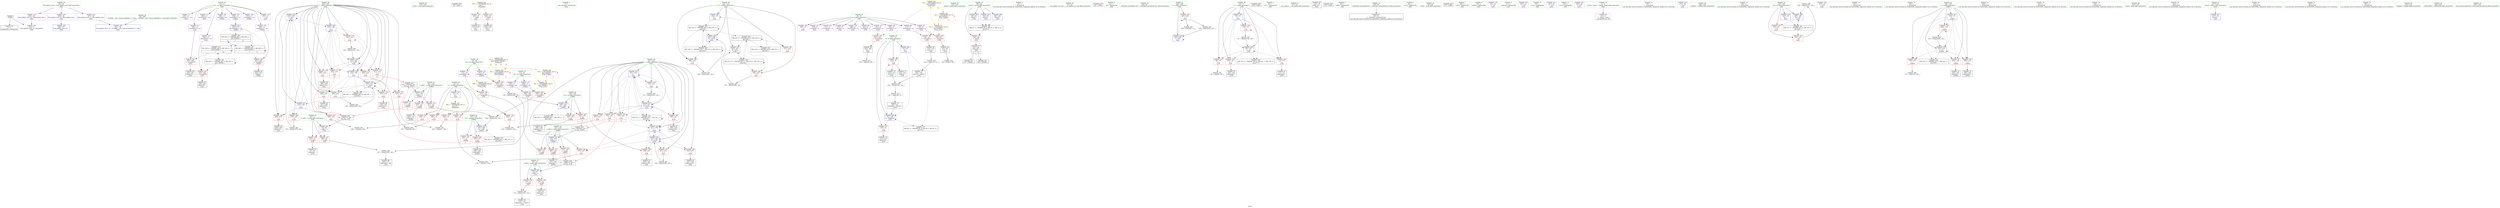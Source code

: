 digraph "SVFG" {
	label="SVFG";

	Node0x561f6b03ae90 [shape=record,color=grey,label="{NodeID: 0\nNullPtr}"];
	Node0x561f6b03ae90 -> Node0x561f6b048220[style=solid];
	Node0x561f6b03ae90 -> Node0x561f6b04a7a0[style=solid];
	Node0x561f6b04a230 [shape=record,color=red,label="{NodeID: 194\n301\<--300\n\<--arrayidx15\nmain\n}"];
	Node0x561f6b04a230 -> Node0x561f6b049a10[style=solid];
	Node0x561f6b047420 [shape=record,color=purple,label="{NodeID: 111\n297\<--11\narrayidx13\<--vst\nmain\n}"];
	Node0x561f6b045750 [shape=record,color=green,label="{NodeID: 28\n19\<--20\ndy\<--dy_field_insensitive\nGlob }"];
	Node0x561f6b045750 -> Node0x561f6b04c1c0[style=solid];
	Node0x561f6b045750 -> Node0x561f6b04c290[style=solid];
	Node0x561f6b058fd0 [shape=record,color=grey,label="{NodeID: 305\n266 = cmp(264, 265, )\n}"];
	Node0x561f6b04b9b0 [shape=record,color=blue,label="{NodeID: 222\n219\<--279\ni\<--inc5\nmain\n}"];
	Node0x561f6b04b9b0 -> Node0x561f6b04eaf0[style=dashed];
	Node0x561f6b04b9b0 -> Node0x561f6b04ebc0[style=dashed];
	Node0x561f6b04b9b0 -> Node0x561f6b04ec90[style=dashed];
	Node0x561f6b04b9b0 -> Node0x561f6b04b9b0[style=dashed];
	Node0x561f6b04b9b0 -> Node0x561f6b04bb50[style=dashed];
	Node0x561f6b04d430 [shape=record,color=red,label="{NodeID: 139\n110\<--72\n\<--y.addr\n_Z1fii\n}"];
	Node0x561f6b04d430 -> Node0x561f6b0571d0[style=solid];
	Node0x561f6b047f20 [shape=record,color=green,label="{NodeID: 56\n275\<--276\nscanf\<--scanf_field_insensitive\n}"];
	Node0x561f6b087d30 [shape=record,color=black,label="{NodeID: 416\n48 = PHI()\n}"];
	Node0x561f6b06a800 [shape=record,color=black,label="{NodeID: 333\nMR_24V_4 = PHI(MR_24V_1, MR_24V_2, )\npts\{158 \}\n}"];
	Node0x561f6b04eaf0 [shape=record,color=red,label="{NodeID: 167\n264\<--219\n\<--i\nmain\n}"];
	Node0x561f6b04eaf0 -> Node0x561f6b058fd0[style=solid];
	Node0x561f6b0496d0 [shape=record,color=black,label="{NodeID: 84\n239\<--236\ncall1\<--\nmain\n}"];
	Node0x561f6b023f90 [shape=record,color=green,label="{NodeID: 1\n7\<--1\n__dso_handle\<--dummyObj\nGlob }"];
	Node0x561f6b04a300 [shape=record,color=red,label="{NodeID: 195\n343\<--342\n\<--arrayidx34\nmain\n}"];
	Node0x561f6b04a300 -> Node0x561f6b049c80[style=solid];
	Node0x561f6b0474f0 [shape=record,color=purple,label="{NodeID: 112\n300\<--11\narrayidx15\<--vst\nmain\n}"];
	Node0x561f6b0474f0 -> Node0x561f6b04a230[style=solid];
	Node0x561f6b045820 [shape=record,color=green,label="{NodeID: 29\n36\<--40\nllvm.global_ctors\<--llvm.global_ctors_field_insensitive\nGlob }"];
	Node0x561f6b045820 -> Node0x561f6b04c840[style=solid];
	Node0x561f6b045820 -> Node0x561f6b04c940[style=solid];
	Node0x561f6b045820 -> Node0x561f6b04ca40[style=solid];
	Node0x561f6b059150 [shape=record,color=grey,label="{NodeID: 306\n335 = cmp(333, 334, )\n}"];
	Node0x561f6b04ba80 [shape=record,color=blue,label="{NodeID: 223\n223\<--15\nk\<--\nmain\n}"];
	Node0x561f6b04ba80 -> Node0x561f6b06da00[style=dashed];
	Node0x561f6b04d500 [shape=record,color=red,label="{NodeID: 140\n123\<--74\n\<--b\n_Z1fii\n}"];
	Node0x561f6b04d500 -> Node0x561f6b048c40[style=solid];
	Node0x561f6b04d500 -> Node0x561f6b048d10[style=solid];
	Node0x561f6b048020 [shape=record,color=green,label="{NodeID: 57\n374\<--375\nprintf\<--printf_field_insensitive\n}"];
	Node0x561f6b087e30 [shape=record,color=black,label="{NodeID: 417\n173 = PHI(65, )\n}"];
	Node0x561f6b06ad00 [shape=record,color=black,label="{NodeID: 334\nMR_26V_4 = PHI(MR_26V_1, MR_26V_2, )\npts\{160 \}\n}"];
	Node0x561f6b04ebc0 [shape=record,color=red,label="{NodeID: 168\n268\<--219\n\<--i\nmain\n}"];
	Node0x561f6b04ebc0 -> Node0x561f6b0497a0[style=solid];
	Node0x561f6b0497a0 [shape=record,color=black,label="{NodeID: 85\n269\<--268\nidxprom\<--\nmain\n}"];
	Node0x561f6b0208c0 [shape=record,color=green,label="{NodeID: 2\n15\<--1\n\<--dummyObj\nCan only get source location for instruction, argument, global var or function.}"];
	Node0x561f6b0701a0 [shape=record,color=yellow,style=double,label="{NodeID: 362\n12V_1 = ENCHI(MR_12V_0)\npts\{100000 \}\nFun[_Z3dfsii]|{<s0>3|<s1>4}}"];
	Node0x561f6b0701a0:s0 -> Node0x561f6b0709b0[style=dashed,color=red];
	Node0x561f6b0701a0:s1 -> Node0x561f6b0701a0[style=dashed,color=red];
	Node0x561f6b04a3d0 [shape=record,color=red,label="{NodeID: 196\n352\<--351\n\<--arrayidx40\nmain\n}"];
	Node0x561f6b04a3d0 -> Node0x561f6b049ef0[style=solid];
	Node0x561f6b0475c0 [shape=record,color=purple,label="{NodeID: 113\n339\<--11\narrayidx32\<--vst\nmain\n}"];
	Node0x561f6b0458f0 [shape=record,color=green,label="{NodeID: 30\n41\<--42\n__cxx_global_var_init\<--__cxx_global_var_init_field_insensitive\n}"];
	Node0x561f6b0592d0 [shape=record,color=grey,label="{NodeID: 307\n329 = cmp(327, 328, )\n}"];
	Node0x561f6b04bb50 [shape=record,color=blue,label="{NodeID: 224\n219\<--138\ni\<--\nmain\n}"];
	Node0x561f6b04bb50 -> Node0x561f6b04ed60[style=dashed];
	Node0x561f6b04bb50 -> Node0x561f6b04ee30[style=dashed];
	Node0x561f6b04bb50 -> Node0x561f6b04ef00[style=dashed];
	Node0x561f6b04bb50 -> Node0x561f6b04efd0[style=dashed];
	Node0x561f6b04bb50 -> Node0x561f6b04f0a0[style=dashed];
	Node0x561f6b04bb50 -> Node0x561f6b04be90[style=dashed];
	Node0x561f6b04bb50 -> Node0x561f6b04bf60[style=dashed];
	Node0x561f6b04d5d0 [shape=record,color=red,label="{NodeID: 141\n130\<--74\n\<--b\n_Z1fii\n}"];
	Node0x561f6b04d5d0 -> Node0x561f6b048eb0[style=solid];
	Node0x561f6b048120 [shape=record,color=green,label="{NodeID: 58\n38\<--396\n_GLOBAL__sub_I_kaysar.abdullah_0_1.cpp\<--_GLOBAL__sub_I_kaysar.abdullah_0_1.cpp_field_insensitive\n}"];
	Node0x561f6b048120 -> Node0x561f6b04a6a0[style=solid];
	Node0x561f6b087f90 [shape=record,color=black,label="{NodeID: 418\n241 = PHI()\n}"];
	Node0x561f6b06b200 [shape=record,color=black,label="{NodeID: 335\nMR_29V_6 = PHI(MR_29V_2, MR_29V_3, )\npts\{130000 \}\n|{<s0>4|<s1>13}}"];
	Node0x561f6b06b200:s0 -> Node0x561f6b066800[style=dashed,color=blue];
	Node0x561f6b06b200:s1 -> Node0x561f6b063b00[style=dashed,color=blue];
	Node0x561f6b04ec90 [shape=record,color=red,label="{NodeID: 169\n278\<--219\n\<--i\nmain\n}"];
	Node0x561f6b04ec90 -> Node0x561f6b057050[style=solid];
	Node0x561f6b049870 [shape=record,color=black,label="{NodeID: 86\n296\<--295\nidxprom12\<--\nmain\n}"];
	Node0x561f6b0395b0 [shape=record,color=green,label="{NodeID: 3\n21\<--1\n.str\<--dummyObj\nGlob }"];
	Node0x561f6b04a4a0 [shape=record,color=blue,label="{NodeID: 197\n14\<--15\nn\<--\nGlob }"];
	Node0x561f6b04a4a0 -> Node0x561f6b06f420[style=dashed];
	Node0x561f6b047690 [shape=record,color=purple,label="{NodeID: 114\n342\<--11\narrayidx34\<--vst\nmain\n}"];
	Node0x561f6b047690 -> Node0x561f6b04a300[style=solid];
	Node0x561f6b0459c0 [shape=record,color=green,label="{NodeID: 31\n45\<--46\n_ZNSt8ios_base4InitC1Ev\<--_ZNSt8ios_base4InitC1Ev_field_insensitive\n}"];
	Node0x561f6b059450 [shape=record,color=grey,label="{NodeID: 308\n249 = cmp(245, 15, )\n}"];
	Node0x561f6b04bc20 [shape=record,color=blue,label="{NodeID: 225\n221\<--138\nj\<--\nmain\n}"];
	Node0x561f6b04bc20 -> Node0x561f6b04f4b0[style=dashed];
	Node0x561f6b04bc20 -> Node0x561f6b04f580[style=dashed];
	Node0x561f6b04bc20 -> Node0x561f6b04f650[style=dashed];
	Node0x561f6b04bc20 -> Node0x561f6b04f720[style=dashed];
	Node0x561f6b04bc20 -> Node0x561f6b04f7f0[style=dashed];
	Node0x561f6b04bc20 -> Node0x561f6b04bc20[style=dashed];
	Node0x561f6b04bc20 -> Node0x561f6b04bdc0[style=dashed];
	Node0x561f6b04bc20 -> Node0x561f6b053f60[style=dashed];
	Node0x561f6b04bc20 -> Node0x561f6b068a00[style=dashed];
	Node0x561f6b04d6a0 [shape=record,color=red,label="{NodeID: 142\n98\<--76\n\<--i\n_Z1fii\n}"];
	Node0x561f6b04d6a0 -> Node0x561f6b0589d0[style=solid];
	Node0x561f6b048220 [shape=record,color=black,label="{NodeID: 59\n2\<--3\ndummyVal\<--dummyVal\n}"];
	Node0x561f6b088060 [shape=record,color=black,label="{NodeID: 419\n254 = PHI()\n}"];
	Node0x561f6b06b700 [shape=record,color=black,label="{NodeID: 336\nMR_2V_3 = PHI(MR_2V_5, MR_2V_2, MR_2V_4, )\npts\{69 \}\n}"];
	Node0x561f6b06b700 -> Node0x561f6b04d0f0[style=dashed];
	Node0x561f6b04ed60 [shape=record,color=red,label="{NodeID: 170\n285\<--219\n\<--i\nmain\n}"];
	Node0x561f6b04ed60 -> Node0x561f6b0586d0[style=solid];
	Node0x561f6b049940 [shape=record,color=black,label="{NodeID: 87\n299\<--298\nidxprom14\<--\nmain\n}"];
	Node0x561f6b039730 [shape=record,color=green,label="{NodeID: 4\n23\<--1\n.str.1\<--dummyObj\nGlob }"];
	Node0x561f6b070360 [shape=record,color=yellow,style=double,label="{NodeID: 364\n14V_1 = ENCHI(MR_14V_0)\npts\{180000 \}\nFun[_Z3dfsii]|{|<s1>3|<s2>4}}"];
	Node0x561f6b070360 -> Node0x561f6b04e880[style=dashed];
	Node0x561f6b070360:s1 -> Node0x561f6b070a90[style=dashed,color=red];
	Node0x561f6b070360:s2 -> Node0x561f6b070360[style=dashed,color=red];
	Node0x561f6b04a5a0 [shape=record,color=blue,label="{NodeID: 198\n400\<--37\nllvm.global_ctors_0\<--\nGlob }"];
	Node0x561f6b047760 [shape=record,color=purple,label="{NodeID: 115\n105\<--17\narrayidx5\<--dx\n_Z1fii\n}"];
	Node0x561f6b047760 -> Node0x561f6b04dab0[style=solid];
	Node0x561f6b045a90 [shape=record,color=green,label="{NodeID: 32\n51\<--52\n__cxa_atexit\<--__cxa_atexit_field_insensitive\n}"];
	Node0x561f6b0595d0 [shape=record,color=grey,label="{NodeID: 309\n120 = cmp(119, 121, )\n}"];
	Node0x561f6b0595d0 -> Node0x561f6b048b70[style=solid];
	Node0x561f6b04bcf0 [shape=record,color=blue,label="{NodeID: 226\n223\<--309\nk\<--inc18\nmain\n}"];
	Node0x561f6b04bcf0 -> Node0x561f6b06c600[style=dashed];
	Node0x561f6b04d770 [shape=record,color=red,label="{NodeID: 143\n103\<--76\n\<--i\n_Z1fii\n}"];
	Node0x561f6b04d770 -> Node0x561f6b048760[style=solid];
	Node0x561f6b048320 [shape=record,color=black,label="{NodeID: 60\n216\<--15\nmain_ret\<--\nmain\n}"];
	Node0x561f6b088130 [shape=record,color=black,label="{NodeID: 420\n274 = PHI()\n}"];
	Node0x561f6b06bc00 [shape=record,color=black,label="{NodeID: 337\nMR_8V_2 = PHI(MR_8V_4, MR_8V_1, MR_8V_5, )\npts\{75 \}\n}"];
	Node0x561f6b04ee30 [shape=record,color=red,label="{NodeID: 171\n295\<--219\n\<--i\nmain\n}"];
	Node0x561f6b04ee30 -> Node0x561f6b049870[style=solid];
	Node0x561f6b049a10 [shape=record,color=black,label="{NodeID: 88\n302\<--301\ntobool16\<--\nmain\n}"];
	Node0x561f6b020680 [shape=record,color=green,label="{NodeID: 5\n25\<--1\nstdin\<--dummyObj\nGlob }"];
	Node0x561f6b070440 [shape=record,color=yellow,style=double,label="{NodeID: 365\n16V_1 = ENCHI(MR_16V_0)\npts\{200000 \}\nFun[_Z3dfsii]|{|<s1>3|<s2>4}}"];
	Node0x561f6b070440 -> Node0x561f6b04e950[style=dashed];
	Node0x561f6b070440:s1 -> Node0x561f6b067c00[style=dashed,color=red];
	Node0x561f6b070440:s2 -> Node0x561f6b070440[style=dashed,color=red];
	Node0x561f6b056d50 [shape=record,color=grey,label="{NodeID: 282\n367 = Binary(366, 138, )\n}"];
	Node0x561f6b056d50 -> Node0x561f6b054150[style=solid];
	Node0x561f6b04a6a0 [shape=record,color=blue,label="{NodeID: 199\n401\<--38\nllvm.global_ctors_1\<--_GLOBAL__sub_I_kaysar.abdullah_0_1.cpp\nGlob }"];
	Node0x561f6b04c0f0 [shape=record,color=purple,label="{NodeID: 116\n184\<--17\narrayidx4\<--dx\n_Z3dfsii\n}"];
	Node0x561f6b04c0f0 -> Node0x561f6b04e880[style=solid];
	Node0x561f6b045b60 [shape=record,color=green,label="{NodeID: 33\n50\<--56\n_ZNSt8ios_base4InitD1Ev\<--_ZNSt8ios_base4InitD1Ev_field_insensitive\n}"];
	Node0x561f6b045b60 -> Node0x561f6b0483f0[style=solid];
	Node0x561f6b04bdc0 [shape=record,color=blue,label="{NodeID: 227\n221\<--317\nj\<--inc20\nmain\n}"];
	Node0x561f6b04bdc0 -> Node0x561f6b04f4b0[style=dashed];
	Node0x561f6b04bdc0 -> Node0x561f6b04f580[style=dashed];
	Node0x561f6b04bdc0 -> Node0x561f6b04f650[style=dashed];
	Node0x561f6b04bdc0 -> Node0x561f6b04f720[style=dashed];
	Node0x561f6b04bdc0 -> Node0x561f6b04f7f0[style=dashed];
	Node0x561f6b04bdc0 -> Node0x561f6b04bc20[style=dashed];
	Node0x561f6b04bdc0 -> Node0x561f6b04bdc0[style=dashed];
	Node0x561f6b04bdc0 -> Node0x561f6b053f60[style=dashed];
	Node0x561f6b04bdc0 -> Node0x561f6b068a00[style=dashed];
	Node0x561f6b04d840 [shape=record,color=red,label="{NodeID: 144\n111\<--76\n\<--i\n_Z1fii\n}"];
	Node0x561f6b04d840 -> Node0x561f6b048900[style=solid];
	Node0x561f6b0483f0 [shape=record,color=black,label="{NodeID: 61\n49\<--50\n\<--_ZNSt8ios_base4InitD1Ev\nCan only get source location for instruction, argument, global var or function.}"];
	Node0x561f6b088230 [shape=record,color=black,label="{NodeID: 421\n306 = PHI(65, )\n}"];
	Node0x561f6b06c100 [shape=record,color=black,label="{NodeID: 338\nMR_10V_2 = PHI(MR_10V_4, MR_10V_1, MR_10V_4, )\npts\{77 \}\n}"];
	Node0x561f6b04ef00 [shape=record,color=red,label="{NodeID: 172\n304\<--219\n\<--i\nmain\n|{<s0>12}}"];
	Node0x561f6b04ef00:s0 -> Node0x561f6b0888b0[style=solid,color=red];
	Node0x561f6b049ae0 [shape=record,color=black,label="{NodeID: 89\n338\<--337\nidxprom31\<--\nmain\n}"];
	Node0x561f6b020710 [shape=record,color=green,label="{NodeID: 6\n26\<--1\n.str.2\<--dummyObj\nGlob }"];
	Node0x561f6b056ed0 [shape=record,color=grey,label="{NodeID: 283\n193 = Binary(188, 192, )\n}"];
	Node0x561f6b056ed0 -> Node0x561f6b04b400[style=solid];
	Node0x561f6b04a7a0 [shape=record,color=blue, style = dotted,label="{NodeID: 200\n402\<--3\nllvm.global_ctors_2\<--dummyVal\nGlob }"];
	Node0x561f6b04c1c0 [shape=record,color=purple,label="{NodeID: 117\n113\<--19\narrayidx9\<--dy\n_Z1fii\n}"];
	Node0x561f6b04c1c0 -> Node0x561f6b04db80[style=solid];
	Node0x561f6b045c30 [shape=record,color=green,label="{NodeID: 34\n63\<--64\n_Z1fii\<--_Z1fii_field_insensitive\n}"];
	Node0x561f6b04be90 [shape=record,color=blue,label="{NodeID: 228\n219\<--322\ni\<--inc23\nmain\n}"];
	Node0x561f6b04be90 -> Node0x561f6b04ed60[style=dashed];
	Node0x561f6b04be90 -> Node0x561f6b04ee30[style=dashed];
	Node0x561f6b04be90 -> Node0x561f6b04ef00[style=dashed];
	Node0x561f6b04be90 -> Node0x561f6b04efd0[style=dashed];
	Node0x561f6b04be90 -> Node0x561f6b04f0a0[style=dashed];
	Node0x561f6b04be90 -> Node0x561f6b04be90[style=dashed];
	Node0x561f6b04be90 -> Node0x561f6b04bf60[style=dashed];
	Node0x561f6b04d910 [shape=record,color=red,label="{NodeID: 145\n136\<--76\n\<--i\n_Z1fii\n}"];
	Node0x561f6b04d910 -> Node0x561f6b057dd0[style=solid];
	Node0x561f6b0484f0 [shape=record,color=black,label="{NodeID: 62\n81\<--80\nidxprom\<--\n_Z1fii\n}"];
	Node0x561f6b088390 [shape=record,color=black,label="{NodeID: 422\n373 = PHI()\n}"];
	Node0x561f6b06c600 [shape=record,color=black,label="{NodeID: 339\nMR_43V_6 = PHI(MR_43V_7, MR_43V_5, MR_43V_5, )\npts\{224 \}\n}"];
	Node0x561f6b06c600 -> Node0x561f6b04fc00[style=dashed];
	Node0x561f6b06c600 -> Node0x561f6b04bcf0[style=dashed];
	Node0x561f6b06c600 -> Node0x561f6b06c600[style=dashed];
	Node0x561f6b06c600 -> Node0x561f6b06da00[style=dashed];
	Node0x561f6b04efd0 [shape=record,color=red,label="{NodeID: 173\n311\<--219\n\<--i\nmain\n|{<s0>13}}"];
	Node0x561f6b04efd0:s0 -> Node0x561f6b088460[style=solid,color=red];
	Node0x561f6b049bb0 [shape=record,color=black,label="{NodeID: 90\n341\<--340\nidxprom33\<--\nmain\n}"];
	Node0x561f6b023de0 [shape=record,color=green,label="{NodeID: 7\n28\<--1\n.str.3\<--dummyObj\nGlob }"];
	Node0x561f6b057050 [shape=record,color=grey,label="{NodeID: 284\n279 = Binary(278, 138, )\n}"];
	Node0x561f6b057050 -> Node0x561f6b04b9b0[style=solid];
	Node0x561f6b04a8a0 [shape=record,color=blue,label="{NodeID: 201\n70\<--66\nx.addr\<--x\n_Z1fii\n}"];
	Node0x561f6b04a8a0 -> Node0x561f6b04d1c0[style=dashed];
	Node0x561f6b04a8a0 -> Node0x561f6b04d290[style=dashed];
	Node0x561f6b04c290 [shape=record,color=purple,label="{NodeID: 118\n191\<--19\narrayidx6\<--dy\n_Z3dfsii\n}"];
	Node0x561f6b04c290 -> Node0x561f6b04e950[style=solid];
	Node0x561f6b045d00 [shape=record,color=green,label="{NodeID: 35\n68\<--69\nretval\<--retval_field_insensitive\n_Z1fii\n}"];
	Node0x561f6b045d00 -> Node0x561f6b04d0f0[style=solid];
	Node0x561f6b045d00 -> Node0x561f6b04aa40[style=solid];
	Node0x561f6b045d00 -> Node0x561f6b04ad80[style=solid];
	Node0x561f6b045d00 -> Node0x561f6b04af20[style=solid];
	Node0x561f6b063b00 [shape=record,color=black,label="{NodeID: 312\nMR_29V_4 = PHI(MR_29V_5, MR_29V_3, )\npts\{130000 \}\n|{|<s4>13}}"];
	Node0x561f6b063b00 -> Node0x561f6b04a230[style=dashed];
	Node0x561f6b063b00 -> Node0x561f6b04a300[style=dashed];
	Node0x561f6b063b00 -> Node0x561f6b063b00[style=dashed];
	Node0x561f6b063b00 -> Node0x561f6b069e00[style=dashed];
	Node0x561f6b063b00:s4 -> Node0x561f6b04b190[style=dashed,color=red];
	Node0x561f6b04bf60 [shape=record,color=blue,label="{NodeID: 229\n219\<--138\ni\<--\nmain\n}"];
	Node0x561f6b04bf60 -> Node0x561f6b04f170[style=dashed];
	Node0x561f6b04bf60 -> Node0x561f6b04f240[style=dashed];
	Node0x561f6b04bf60 -> Node0x561f6b04f310[style=dashed];
	Node0x561f6b04bf60 -> Node0x561f6b04f3e0[style=dashed];
	Node0x561f6b04bf60 -> Node0x561f6b054150[style=dashed];
	Node0x561f6b04bf60 -> Node0x561f6b068500[style=dashed];
	Node0x561f6b04d9e0 [shape=record,color=red,label="{NodeID: 146\n86\<--85\n\<--arrayidx2\n_Z1fii\n}"];
	Node0x561f6b04d9e0 -> Node0x561f6b048690[style=solid];
	Node0x561f6b0485c0 [shape=record,color=black,label="{NodeID: 63\n84\<--83\nidxprom1\<--\n_Z1fii\n}"];
	Node0x561f6b088460 [shape=record,color=black,label="{NodeID: 423\n149 = PHI(205, 311, )\n0th arg _Z3dfsii }"];
	Node0x561f6b088460 -> Node0x561f6b04aff0[style=solid];
	Node0x561f6b04f0a0 [shape=record,color=red,label="{NodeID: 174\n321\<--219\n\<--i\nmain\n}"];
	Node0x561f6b04f0a0 -> Node0x561f6b057c50[style=solid];
	Node0x561f6b049c80 [shape=record,color=black,label="{NodeID: 91\n344\<--343\ntobool35\<--\nmain\n}"];
	Node0x561f6b023e70 [shape=record,color=green,label="{NodeID: 8\n30\<--1\nstdout\<--dummyObj\nGlob }"];
	Node0x561f6b0571d0 [shape=record,color=grey,label="{NodeID: 285\n115 = Binary(110, 114, )\n}"];
	Node0x561f6b0571d0 -> Node0x561f6b0489d0[style=solid];
	Node0x561f6b04a970 [shape=record,color=blue,label="{NodeID: 202\n72\<--67\ny.addr\<--y\n_Z1fii\n}"];
	Node0x561f6b04a970 -> Node0x561f6b04d360[style=dashed];
	Node0x561f6b04a970 -> Node0x561f6b04d430[style=dashed];
	Node0x561f6b04c360 [shape=record,color=purple,label="{NodeID: 119\n231\<--21\n\<--.str\nmain\n}"];
	Node0x561f6b045dd0 [shape=record,color=green,label="{NodeID: 36\n70\<--71\nx.addr\<--x.addr_field_insensitive\n_Z1fii\n}"];
	Node0x561f6b045dd0 -> Node0x561f6b04d1c0[style=solid];
	Node0x561f6b045dd0 -> Node0x561f6b04d290[style=solid];
	Node0x561f6b045dd0 -> Node0x561f6b04a8a0[style=solid];
	Node0x561f6b053f60 [shape=record,color=blue,label="{NodeID: 230\n221\<--138\nj\<--\nmain\n}"];
	Node0x561f6b053f60 -> Node0x561f6b04f8c0[style=dashed];
	Node0x561f6b053f60 -> Node0x561f6b04f990[style=dashed];
	Node0x561f6b053f60 -> Node0x561f6b04fa60[style=dashed];
	Node0x561f6b053f60 -> Node0x561f6b04fb30[style=dashed];
	Node0x561f6b053f60 -> Node0x561f6b053f60[style=dashed];
	Node0x561f6b053f60 -> Node0x561f6b054080[style=dashed];
	Node0x561f6b053f60 -> Node0x561f6b068a00[style=dashed];
	Node0x561f6b04dab0 [shape=record,color=red,label="{NodeID: 147\n106\<--105\n\<--arrayidx5\n_Z1fii\n}"];
	Node0x561f6b04dab0 -> Node0x561f6b057350[style=solid];
	Node0x561f6b048690 [shape=record,color=black,label="{NodeID: 64\n87\<--86\nconv\<--\n_Z1fii\n}"];
	Node0x561f6b048690 -> Node0x561f6b058e50[style=solid];
	Node0x561f6b088730 [shape=record,color=black,label="{NodeID: 424\n150 = PHI(206, 312, )\n1st arg _Z3dfsii }"];
	Node0x561f6b088730 -> Node0x561f6b04b0c0[style=solid];
	Node0x561f6b04f170 [shape=record,color=red,label="{NodeID: 175\n327\<--219\n\<--i\nmain\n}"];
	Node0x561f6b04f170 -> Node0x561f6b0592d0[style=solid];
	Node0x561f6b049d50 [shape=record,color=black,label="{NodeID: 92\n347\<--346\nidxprom37\<--\nmain\n}"];
	Node0x561f6b03acf0 [shape=record,color=green,label="{NodeID: 9\n31\<--1\n_ZSt3cin\<--dummyObj\nGlob }"];
	Node0x561f6b057350 [shape=record,color=grey,label="{NodeID: 286\n107 = Binary(102, 106, )\n}"];
	Node0x561f6b057350 -> Node0x561f6b048830[style=solid];
	Node0x561f6b04aa40 [shape=record,color=blue,label="{NodeID: 203\n68\<--92\nretval\<--\n_Z1fii\n}"];
	Node0x561f6b04aa40 -> Node0x561f6b06b700[style=dashed];
	Node0x561f6b04c430 [shape=record,color=purple,label="{NodeID: 120\n232\<--23\n\<--.str.1\nmain\n}"];
	Node0x561f6b045ea0 [shape=record,color=green,label="{NodeID: 37\n72\<--73\ny.addr\<--y.addr_field_insensitive\n_Z1fii\n}"];
	Node0x561f6b045ea0 -> Node0x561f6b04d360[style=solid];
	Node0x561f6b045ea0 -> Node0x561f6b04d430[style=solid];
	Node0x561f6b045ea0 -> Node0x561f6b04a970[style=solid];
	Node0x561f6b053ff0 [shape=record,color=blue,label="{NodeID: 231\n223\<--357\nk\<--inc43\nmain\n}"];
	Node0x561f6b053ff0 -> Node0x561f6b06e400[style=dashed];
	Node0x561f6b04db80 [shape=record,color=red,label="{NodeID: 148\n114\<--113\n\<--arrayidx9\n_Z1fii\n}"];
	Node0x561f6b04db80 -> Node0x561f6b0571d0[style=solid];
	Node0x561f6b048760 [shape=record,color=black,label="{NodeID: 65\n104\<--103\nidxprom4\<--\n_Z1fii\n}"];
	Node0x561f6b0888b0 [shape=record,color=black,label="{NodeID: 425\n66 = PHI(171, 304, )\n0th arg _Z1fii }"];
	Node0x561f6b0888b0 -> Node0x561f6b04a8a0[style=solid];
	Node0x561f6b04f240 [shape=record,color=red,label="{NodeID: 176\n337\<--219\n\<--i\nmain\n}"];
	Node0x561f6b04f240 -> Node0x561f6b049ae0[style=solid];
	Node0x561f6b049e20 [shape=record,color=black,label="{NodeID: 93\n350\<--349\nidxprom39\<--\nmain\n}"];
	Node0x561f6b03adc0 [shape=record,color=green,label="{NodeID: 10\n32\<--1\n.str.4\<--dummyObj\nGlob }"];
	Node0x561f6b0574d0 [shape=record,color=grey,label="{NodeID: 287\n186 = Binary(181, 185, )\n}"];
	Node0x561f6b0574d0 -> Node0x561f6b04b330[style=solid];
	Node0x561f6b04ab10 [shape=record,color=blue,label="{NodeID: 204\n74\<--95\nb\<--\n_Z1fii\n}"];
	Node0x561f6b04ab10 -> Node0x561f6b04d500[style=dashed];
	Node0x561f6b04ab10 -> Node0x561f6b04acb0[style=dashed];
	Node0x561f6b04ab10 -> Node0x561f6b06bc00[style=dashed];
	Node0x561f6b04c500 [shape=record,color=purple,label="{NodeID: 121\n237\<--26\n\<--.str.2\nmain\n}"];
	Node0x561f6b045f70 [shape=record,color=green,label="{NodeID: 38\n74\<--75\nb\<--b_field_insensitive\n_Z1fii\n}"];
	Node0x561f6b045f70 -> Node0x561f6b04d500[style=solid];
	Node0x561f6b045f70 -> Node0x561f6b04d5d0[style=solid];
	Node0x561f6b045f70 -> Node0x561f6b04ab10[style=solid];
	Node0x561f6b045f70 -> Node0x561f6b04acb0[style=solid];
	Node0x561f6b054080 [shape=record,color=blue,label="{NodeID: 232\n221\<--362\nj\<--inc46\nmain\n}"];
	Node0x561f6b054080 -> Node0x561f6b04f8c0[style=dashed];
	Node0x561f6b054080 -> Node0x561f6b04f990[style=dashed];
	Node0x561f6b054080 -> Node0x561f6b04fa60[style=dashed];
	Node0x561f6b054080 -> Node0x561f6b04fb30[style=dashed];
	Node0x561f6b054080 -> Node0x561f6b053f60[style=dashed];
	Node0x561f6b054080 -> Node0x561f6b054080[style=dashed];
	Node0x561f6b054080 -> Node0x561f6b068a00[style=dashed];
	Node0x561f6b04dc50 [shape=record,color=red,label="{NodeID: 149\n118\<--117\n\<--arrayidx12\n_Z1fii\n}"];
	Node0x561f6b04dc50 -> Node0x561f6b048aa0[style=solid];
	Node0x561f6b048830 [shape=record,color=black,label="{NodeID: 66\n108\<--107\nidxprom6\<--add\n_Z1fii\n}"];
	Node0x561f6b088a30 [shape=record,color=black,label="{NodeID: 426\n67 = PHI(172, 305, )\n1st arg _Z1fii }"];
	Node0x561f6b088a30 -> Node0x561f6b04a970[style=solid];
	Node0x561f6b06da00 [shape=record,color=black,label="{NodeID: 343\nMR_43V_4 = PHI(MR_43V_5, MR_43V_3, )\npts\{224 \}\n}"];
	Node0x561f6b06da00 -> Node0x561f6b04fc00[style=dashed];
	Node0x561f6b06da00 -> Node0x561f6b04bcf0[style=dashed];
	Node0x561f6b06da00 -> Node0x561f6b067700[style=dashed];
	Node0x561f6b06da00 -> Node0x561f6b06c600[style=dashed];
	Node0x561f6b06da00 -> Node0x561f6b06da00[style=dashed];
	Node0x561f6b04f310 [shape=record,color=red,label="{NodeID: 177\n346\<--219\n\<--i\nmain\n}"];
	Node0x561f6b04f310 -> Node0x561f6b049d50[style=solid];
	Node0x561f6b049ef0 [shape=record,color=black,label="{NodeID: 94\n353\<--352\nconv\<--\nmain\n}"];
	Node0x561f6b049ef0 -> Node0x561f6b058b50[style=solid];
	Node0x561f6b039910 [shape=record,color=green,label="{NodeID: 11\n34\<--1\n.str.5\<--dummyObj\nGlob }"];
	Node0x561f6b0709b0 [shape=record,color=yellow,style=double,label="{NodeID: 371\n12V_1 = ENCHI(MR_12V_0)\npts\{100000 \}\nFun[_Z1fii]}"];
	Node0x561f6b0709b0 -> Node0x561f6b04d9e0[style=dashed];
	Node0x561f6b0709b0 -> Node0x561f6b04dc50[style=dashed];
	Node0x561f6b057650 [shape=record,color=grey,label="{NodeID: 288\n357 = Binary(356, 138, )\n}"];
	Node0x561f6b057650 -> Node0x561f6b053ff0[style=solid];
	Node0x561f6b04abe0 [shape=record,color=blue,label="{NodeID: 205\n76\<--15\ni\<--\n_Z1fii\n}"];
	Node0x561f6b04abe0 -> Node0x561f6b04d6a0[style=dashed];
	Node0x561f6b04abe0 -> Node0x561f6b04d770[style=dashed];
	Node0x561f6b04abe0 -> Node0x561f6b04d840[style=dashed];
	Node0x561f6b04abe0 -> Node0x561f6b04d910[style=dashed];
	Node0x561f6b04abe0 -> Node0x561f6b04ae50[style=dashed];
	Node0x561f6b04abe0 -> Node0x561f6b06c100[style=dashed];
	Node0x561f6b04c5d0 [shape=record,color=purple,label="{NodeID: 122\n238\<--28\n\<--.str.3\nmain\n}"];
	Node0x561f6b046040 [shape=record,color=green,label="{NodeID: 39\n76\<--77\ni\<--i_field_insensitive\n_Z1fii\n}"];
	Node0x561f6b046040 -> Node0x561f6b04d6a0[style=solid];
	Node0x561f6b046040 -> Node0x561f6b04d770[style=solid];
	Node0x561f6b046040 -> Node0x561f6b04d840[style=solid];
	Node0x561f6b046040 -> Node0x561f6b04d910[style=solid];
	Node0x561f6b046040 -> Node0x561f6b04abe0[style=solid];
	Node0x561f6b046040 -> Node0x561f6b04ae50[style=solid];
	Node0x561f6b054150 [shape=record,color=blue,label="{NodeID: 233\n219\<--367\ni\<--inc49\nmain\n}"];
	Node0x561f6b054150 -> Node0x561f6b04f170[style=dashed];
	Node0x561f6b054150 -> Node0x561f6b04f240[style=dashed];
	Node0x561f6b054150 -> Node0x561f6b04f310[style=dashed];
	Node0x561f6b054150 -> Node0x561f6b04f3e0[style=dashed];
	Node0x561f6b054150 -> Node0x561f6b054150[style=dashed];
	Node0x561f6b054150 -> Node0x561f6b068500[style=dashed];
	Node0x561f6b04dd20 [shape=record,color=red,label="{NodeID: 150\n163\<--151\n\<--x.addr\n_Z3dfsii\n}"];
	Node0x561f6b04dd20 -> Node0x561f6b049050[style=solid];
	Node0x561f6b048900 [shape=record,color=black,label="{NodeID: 67\n112\<--111\nidxprom8\<--\n_Z1fii\n}"];
	Node0x561f6b04f3e0 [shape=record,color=red,label="{NodeID: 178\n366\<--219\n\<--i\nmain\n}"];
	Node0x561f6b04f3e0 -> Node0x561f6b056d50[style=solid];
	Node0x561f6b049fc0 [shape=record,color=purple,label="{NodeID: 95\n47\<--4\n\<--_ZStL8__ioinit\n__cxx_global_var_init\n}"];
	Node0x561f6b0399e0 [shape=record,color=green,label="{NodeID: 12\n37\<--1\n\<--dummyObj\nCan only get source location for instruction, argument, global var or function.}"];
	Node0x561f6b070a90 [shape=record,color=yellow,style=double,label="{NodeID: 372\n14V_1 = ENCHI(MR_14V_0)\npts\{180000 \}\nFun[_Z1fii]}"];
	Node0x561f6b070a90 -> Node0x561f6b04dab0[style=dashed];
	Node0x561f6b0577d0 [shape=record,color=grey,label="{NodeID: 289\n362 = Binary(361, 138, )\n}"];
	Node0x561f6b0577d0 -> Node0x561f6b054080[style=solid];
	Node0x561f6b04acb0 [shape=record,color=blue,label="{NodeID: 206\n74\<--128\nb\<--frombool\n_Z1fii\n}"];
	Node0x561f6b04acb0 -> Node0x561f6b04d500[style=dashed];
	Node0x561f6b04acb0 -> Node0x561f6b04d5d0[style=dashed];
	Node0x561f6b04acb0 -> Node0x561f6b04acb0[style=dashed];
	Node0x561f6b04acb0 -> Node0x561f6b06bc00[style=dashed];
	Node0x561f6b04c6a0 [shape=record,color=purple,label="{NodeID: 123\n273\<--32\n\<--.str.4\nmain\n}"];
	Node0x561f6b046110 [shape=record,color=green,label="{NodeID: 40\n146\<--147\n_Z3dfsii\<--_Z3dfsii_field_insensitive\n}"];
	Node0x561f6b04ddf0 [shape=record,color=red,label="{NodeID: 151\n171\<--151\n\<--x.addr\n_Z3dfsii\n|{<s0>3}}"];
	Node0x561f6b04ddf0:s0 -> Node0x561f6b0888b0[style=solid,color=red];
	Node0x561f6b0489d0 [shape=record,color=black,label="{NodeID: 68\n116\<--115\nidxprom11\<--add10\n_Z1fii\n}"];
	Node0x561f6b06e400 [shape=record,color=black,label="{NodeID: 345\nMR_43V_10 = PHI(MR_43V_11, MR_43V_9, MR_43V_9, )\npts\{224 \}\n}"];
	Node0x561f6b06e400 -> Node0x561f6b04fcd0[style=dashed];
	Node0x561f6b06e400 -> Node0x561f6b053ff0[style=dashed];
	Node0x561f6b06e400 -> Node0x561f6b067700[style=dashed];
	Node0x561f6b06e400 -> Node0x561f6b06e400[style=dashed];
	Node0x561f6b04f4b0 [shape=record,color=red,label="{NodeID: 179\n291\<--221\n\<--j\nmain\n}"];
	Node0x561f6b04f4b0 -> Node0x561f6b058850[style=solid];
	Node0x561f6b0467f0 [shape=record,color=purple,label="{NodeID: 96\n82\<--8\narrayidx\<--g\n_Z1fii\n}"];
	Node0x561f6b039ab0 [shape=record,color=green,label="{NodeID: 13\n89\<--1\n\<--dummyObj\nCan only get source location for instruction, argument, global var or function.}"];
	Node0x561f6b067c00 [shape=record,color=yellow,style=double,label="{NodeID: 373\n16V_1 = ENCHI(MR_16V_0)\npts\{200000 \}\nFun[_Z1fii]}"];
	Node0x561f6b067c00 -> Node0x561f6b04db80[style=dashed];
	Node0x561f6b057950 [shape=record,color=grey,label="{NodeID: 290\n252 = Binary(251, 138, )\n}"];
	Node0x561f6b057950 -> Node0x561f6b04b810[style=solid];
	Node0x561f6b04ad80 [shape=record,color=blue,label="{NodeID: 207\n68\<--92\nretval\<--\n_Z1fii\n}"];
	Node0x561f6b04ad80 -> Node0x561f6b06b700[style=dashed];
	Node0x561f6b04c770 [shape=record,color=purple,label="{NodeID: 124\n372\<--34\n\<--.str.5\nmain\n}"];
	Node0x561f6b046210 [shape=record,color=green,label="{NodeID: 41\n151\<--152\nx.addr\<--x.addr_field_insensitive\n_Z3dfsii\n}"];
	Node0x561f6b046210 -> Node0x561f6b04dd20[style=solid];
	Node0x561f6b046210 -> Node0x561f6b04ddf0[style=solid];
	Node0x561f6b046210 -> Node0x561f6b04dec0[style=solid];
	Node0x561f6b046210 -> Node0x561f6b04aff0[style=solid];
	Node0x561f6b04dec0 [shape=record,color=red,label="{NodeID: 152\n181\<--151\n\<--x.addr\n_Z3dfsii\n}"];
	Node0x561f6b04dec0 -> Node0x561f6b0574d0[style=solid];
	Node0x561f6b048aa0 [shape=record,color=black,label="{NodeID: 69\n119\<--118\nconv13\<--\n_Z1fii\n}"];
	Node0x561f6b048aa0 -> Node0x561f6b0595d0[style=solid];
	Node0x561f6b06e900 [shape=record,color=yellow,style=double,label="{NodeID: 346\n33V_1 = ENCHI(MR_33V_0)\npts\{1 \}\nFun[main]}"];
	Node0x561f6b06e900 -> Node0x561f6b04cf50[style=dashed];
	Node0x561f6b06e900 -> Node0x561f6b04d020[style=dashed];
	Node0x561f6b04f580 [shape=record,color=red,label="{NodeID: 180\n298\<--221\n\<--j\nmain\n}"];
	Node0x561f6b04f580 -> Node0x561f6b049940[style=solid];
	Node0x561f6b0468c0 [shape=record,color=purple,label="{NodeID: 97\n85\<--8\narrayidx2\<--g\n_Z1fii\n}"];
	Node0x561f6b0468c0 -> Node0x561f6b04d9e0[style=solid];
	Node0x561f6b039b80 [shape=record,color=green,label="{NodeID: 14\n92\<--1\n\<--dummyObj\nCan only get source location for instruction, argument, global var or function.}"];
	Node0x561f6b057ad0 [shape=record,color=grey,label="{NodeID: 291\n246 = Binary(245, 247, )\n}"];
	Node0x561f6b057ad0 -> Node0x561f6b04b740[style=solid];
	Node0x561f6b04ae50 [shape=record,color=blue,label="{NodeID: 208\n76\<--137\ni\<--inc\n_Z1fii\n}"];
	Node0x561f6b04ae50 -> Node0x561f6b04d6a0[style=dashed];
	Node0x561f6b04ae50 -> Node0x561f6b04d770[style=dashed];
	Node0x561f6b04ae50 -> Node0x561f6b04d840[style=dashed];
	Node0x561f6b04ae50 -> Node0x561f6b04d910[style=dashed];
	Node0x561f6b04ae50 -> Node0x561f6b04ae50[style=dashed];
	Node0x561f6b04ae50 -> Node0x561f6b06c100[style=dashed];
	Node0x561f6b04c840 [shape=record,color=purple,label="{NodeID: 125\n400\<--36\nllvm.global_ctors_0\<--llvm.global_ctors\nGlob }"];
	Node0x561f6b04c840 -> Node0x561f6b04a5a0[style=solid];
	Node0x561f6b0462e0 [shape=record,color=green,label="{NodeID: 42\n153\<--154\ny.addr\<--y.addr_field_insensitive\n_Z3dfsii\n}"];
	Node0x561f6b0462e0 -> Node0x561f6b04df90[style=solid];
	Node0x561f6b0462e0 -> Node0x561f6b04e060[style=solid];
	Node0x561f6b0462e0 -> Node0x561f6b04e130[style=solid];
	Node0x561f6b0462e0 -> Node0x561f6b04b0c0[style=solid];
	Node0x561f6b04df90 [shape=record,color=red,label="{NodeID: 153\n166\<--153\n\<--y.addr\n_Z3dfsii\n}"];
	Node0x561f6b04df90 -> Node0x561f6b049120[style=solid];
	Node0x561f6b048b70 [shape=record,color=black,label="{NodeID: 70\n122\<--120\nconv15\<--cmp14\n_Z1fii\n}"];
	Node0x561f6b048b70 -> Node0x561f6b0580d0[style=solid];
	Node0x561f6b06f420 [shape=record,color=yellow,style=double,label="{NodeID: 347\n35V_1 = ENCHI(MR_35V_0)\npts\{16 \}\nFun[main]}"];
	Node0x561f6b06f420 -> Node0x561f6b04cb40[style=dashed];
	Node0x561f6b06f420 -> Node0x561f6b04cc10[style=dashed];
	Node0x561f6b06f420 -> Node0x561f6b04cce0[style=dashed];
	Node0x561f6b06f420 -> Node0x561f6b04cdb0[style=dashed];
	Node0x561f6b06f420 -> Node0x561f6b04ce80[style=dashed];
	Node0x561f6b04f650 [shape=record,color=red,label="{NodeID: 181\n305\<--221\n\<--j\nmain\n|{<s0>12}}"];
	Node0x561f6b04f650:s0 -> Node0x561f6b088a30[style=solid,color=red];
	Node0x561f6b046990 [shape=record,color=purple,label="{NodeID: 98\n109\<--8\narrayidx7\<--g\n_Z1fii\n}"];
	Node0x561f6b039c50 [shape=record,color=green,label="{NodeID: 15\n95\<--1\n\<--dummyObj\nCan only get source location for instruction, argument, global var or function.}"];
	Node0x561f6b057c50 [shape=record,color=grey,label="{NodeID: 292\n322 = Binary(321, 138, )\n}"];
	Node0x561f6b057c50 -> Node0x561f6b04be90[style=solid];
	Node0x561f6b04af20 [shape=record,color=blue,label="{NodeID: 209\n68\<--142\nretval\<--\n_Z1fii\n}"];
	Node0x561f6b04af20 -> Node0x561f6b06b700[style=dashed];
	Node0x561f6b04c940 [shape=record,color=purple,label="{NodeID: 126\n401\<--36\nllvm.global_ctors_1\<--llvm.global_ctors\nGlob }"];
	Node0x561f6b04c940 -> Node0x561f6b04a6a0[style=solid];
	Node0x561f6b0463b0 [shape=record,color=green,label="{NodeID: 43\n155\<--156\ni\<--i_field_insensitive\n_Z3dfsii\n}"];
	Node0x561f6b0463b0 -> Node0x561f6b04e200[style=solid];
	Node0x561f6b0463b0 -> Node0x561f6b04e2d0[style=solid];
	Node0x561f6b0463b0 -> Node0x561f6b04e3a0[style=solid];
	Node0x561f6b0463b0 -> Node0x561f6b04e470[style=solid];
	Node0x561f6b0463b0 -> Node0x561f6b04b260[style=solid];
	Node0x561f6b0463b0 -> Node0x561f6b04b4d0[style=solid];
	Node0x561f6b04e060 [shape=record,color=red,label="{NodeID: 154\n172\<--153\n\<--y.addr\n_Z3dfsii\n|{<s0>3}}"];
	Node0x561f6b04e060:s0 -> Node0x561f6b088a30[style=solid,color=red];
	Node0x561f6b048c40 [shape=record,color=black,label="{NodeID: 71\n124\<--123\ntobool\<--\n_Z1fii\n}"];
	Node0x561f6b04f720 [shape=record,color=red,label="{NodeID: 182\n312\<--221\n\<--j\nmain\n|{<s0>13}}"];
	Node0x561f6b04f720:s0 -> Node0x561f6b088730[style=solid,color=red];
	Node0x561f6b046a60 [shape=record,color=purple,label="{NodeID: 99\n117\<--8\narrayidx12\<--g\n_Z1fii\n}"];
	Node0x561f6b046a60 -> Node0x561f6b04dc50[style=solid];
	Node0x561f6b039d20 [shape=record,color=green,label="{NodeID: 16\n100\<--1\n\<--dummyObj\nCan only get source location for instruction, argument, global var or function.}"];
	Node0x561f6b057dd0 [shape=record,color=grey,label="{NodeID: 293\n137 = Binary(136, 138, )\n}"];
	Node0x561f6b057dd0 -> Node0x561f6b04ae50[style=solid];
	Node0x561f6b04aff0 [shape=record,color=blue,label="{NodeID: 210\n151\<--149\nx.addr\<--x\n_Z3dfsii\n}"];
	Node0x561f6b04aff0 -> Node0x561f6b04dd20[style=dashed];
	Node0x561f6b04aff0 -> Node0x561f6b04ddf0[style=dashed];
	Node0x561f6b04aff0 -> Node0x561f6b04dec0[style=dashed];
	Node0x561f6b04ca40 [shape=record,color=purple,label="{NodeID: 127\n402\<--36\nllvm.global_ctors_2\<--llvm.global_ctors\nGlob }"];
	Node0x561f6b04ca40 -> Node0x561f6b04a7a0[style=solid];
	Node0x561f6b046480 [shape=record,color=green,label="{NodeID: 44\n157\<--158\nnx\<--nx_field_insensitive\n_Z3dfsii\n}"];
	Node0x561f6b046480 -> Node0x561f6b04e540[style=solid];
	Node0x561f6b046480 -> Node0x561f6b04e610[style=solid];
	Node0x561f6b046480 -> Node0x561f6b04b330[style=solid];
	Node0x561f6b066800 [shape=record,color=black,label="{NodeID: 321\nMR_29V_3 = PHI(MR_29V_4, MR_29V_2, )\npts\{130000 \}\n|{|<s3>4}}"];
	Node0x561f6b066800 -> Node0x561f6b04ea20[style=dashed];
	Node0x561f6b066800 -> Node0x561f6b066800[style=dashed];
	Node0x561f6b066800 -> Node0x561f6b06b200[style=dashed];
	Node0x561f6b066800:s3 -> Node0x561f6b04b190[style=dashed,color=red];
	Node0x561f6b04e130 [shape=record,color=red,label="{NodeID: 155\n188\<--153\n\<--y.addr\n_Z3dfsii\n}"];
	Node0x561f6b04e130 -> Node0x561f6b056ed0[style=solid];
	Node0x561f6b048d10 [shape=record,color=black,label="{NodeID: 72\n125\<--123\nconv16\<--\n_Z1fii\n}"];
	Node0x561f6b048d10 -> Node0x561f6b0580d0[style=solid];
	Node0x561f6b04f7f0 [shape=record,color=red,label="{NodeID: 183\n316\<--221\n\<--j\nmain\n}"];
	Node0x561f6b04f7f0 -> Node0x561f6b057f50[style=solid];
	Node0x561f6b046b30 [shape=record,color=purple,label="{NodeID: 100\n260\<--8\n\<--g\nmain\n}"];
	Node0x561f6b039df0 [shape=record,color=green,label="{NodeID: 17\n121\<--1\n\<--dummyObj\nCan only get source location for instruction, argument, global var or function.}"];
	Node0x561f6b057f50 [shape=record,color=grey,label="{NodeID: 294\n317 = Binary(316, 138, )\n}"];
	Node0x561f6b057f50 -> Node0x561f6b04bdc0[style=solid];
	Node0x561f6b04b0c0 [shape=record,color=blue,label="{NodeID: 211\n153\<--150\ny.addr\<--y\n_Z3dfsii\n}"];
	Node0x561f6b04b0c0 -> Node0x561f6b04df90[style=dashed];
	Node0x561f6b04b0c0 -> Node0x561f6b04e060[style=dashed];
	Node0x561f6b04b0c0 -> Node0x561f6b04e130[style=dashed];
	Node0x561f6b04cb40 [shape=record,color=red,label="{NodeID: 128\n265\<--14\n\<--n\nmain\n}"];
	Node0x561f6b04cb40 -> Node0x561f6b058fd0[style=solid];
	Node0x561f6b046550 [shape=record,color=green,label="{NodeID: 45\n159\<--160\nny\<--ny_field_insensitive\n_Z3dfsii\n}"];
	Node0x561f6b046550 -> Node0x561f6b04e6e0[style=solid];
	Node0x561f6b046550 -> Node0x561f6b04e7b0[style=solid];
	Node0x561f6b046550 -> Node0x561f6b04b400[style=solid];
	Node0x561f6b04e200 [shape=record,color=red,label="{NodeID: 156\n178\<--155\n\<--i\n_Z3dfsii\n}"];
	Node0x561f6b04e200 -> Node0x561f6b058550[style=solid];
	Node0x561f6b048de0 [shape=record,color=black,label="{NodeID: 73\n128\<--127\nfrombool\<--tobool17\n_Z1fii\n}"];
	Node0x561f6b048de0 -> Node0x561f6b04acb0[style=solid];
	Node0x561f6b04f8c0 [shape=record,color=red,label="{NodeID: 184\n333\<--221\n\<--j\nmain\n}"];
	Node0x561f6b04f8c0 -> Node0x561f6b059150[style=solid];
	Node0x561f6b046c00 [shape=record,color=purple,label="{NodeID: 101\n270\<--8\narrayidx\<--g\nmain\n}"];
	Node0x561f6b039ec0 [shape=record,color=green,label="{NodeID: 18\n138\<--1\n\<--dummyObj\nCan only get source location for instruction, argument, global var or function.}"];
	Node0x561f6b0580d0 [shape=record,color=grey,label="{NodeID: 295\n126 = Binary(125, 122, )\n}"];
	Node0x561f6b0580d0 -> Node0x561f6b058cd0[style=solid];
	Node0x561f6b04b190 [shape=record,color=blue,label="{NodeID: 212\n168\<--170\narrayidx2\<--\n_Z3dfsii\n}"];
	Node0x561f6b04b190 -> Node0x561f6b066800[style=dashed];
	Node0x561f6b04b190 -> Node0x561f6b06b200[style=dashed];
	Node0x561f6b04cc10 [shape=record,color=red,label="{NodeID: 129\n286\<--14\n\<--n\nmain\n}"];
	Node0x561f6b04cc10 -> Node0x561f6b0586d0[style=solid];
	Node0x561f6b046620 [shape=record,color=green,label="{NodeID: 46\n214\<--215\nmain\<--main_field_insensitive\n}"];
	Node0x561f6b04e2d0 [shape=record,color=red,label="{NodeID: 157\n182\<--155\n\<--i\n_Z3dfsii\n}"];
	Node0x561f6b04e2d0 -> Node0x561f6b0491f0[style=solid];
	Node0x561f6b048eb0 [shape=record,color=black,label="{NodeID: 74\n131\<--130\ntobool18\<--\n_Z1fii\n}"];
	Node0x561f6b04f990 [shape=record,color=red,label="{NodeID: 185\n340\<--221\n\<--j\nmain\n}"];
	Node0x561f6b04f990 -> Node0x561f6b049bb0[style=solid];
	Node0x561f6b046cd0 [shape=record,color=purple,label="{NodeID: 102\n271\<--8\narraydecay\<--g\nmain\n}"];
	Node0x561f6b039f90 [shape=record,color=green,label="{NodeID: 19\n142\<--1\n\<--dummyObj\nCan only get source location for instruction, argument, global var or function.}"];
	Node0x561f6b058250 [shape=record,color=grey,label="{NodeID: 296\n210 = Binary(209, 138, )\n}"];
	Node0x561f6b058250 -> Node0x561f6b04b4d0[style=solid];
	Node0x561f6b04b260 [shape=record,color=blue,label="{NodeID: 213\n155\<--15\ni\<--\n_Z3dfsii\n}"];
	Node0x561f6b04b260 -> Node0x561f6b04e200[style=dashed];
	Node0x561f6b04b260 -> Node0x561f6b04e2d0[style=dashed];
	Node0x561f6b04b260 -> Node0x561f6b04e3a0[style=dashed];
	Node0x561f6b04b260 -> Node0x561f6b04e470[style=dashed];
	Node0x561f6b04b260 -> Node0x561f6b04b4d0[style=dashed];
	Node0x561f6b04b260 -> Node0x561f6b06a300[style=dashed];
	Node0x561f6b04cce0 [shape=record,color=red,label="{NodeID: 130\n292\<--14\n\<--n\nmain\n}"];
	Node0x561f6b04cce0 -> Node0x561f6b058850[style=solid];
	Node0x561f6b046720 [shape=record,color=green,label="{NodeID: 47\n217\<--218\nretval\<--retval_field_insensitive\nmain\n}"];
	Node0x561f6b046720 -> Node0x561f6b04b5a0[style=solid];
	Node0x561f6b067700 [shape=record,color=black,label="{NodeID: 324\nMR_43V_8 = PHI(MR_43V_9, MR_43V_4, )\npts\{224 \}\n}"];
	Node0x561f6b067700 -> Node0x561f6b04fcd0[style=dashed];
	Node0x561f6b067700 -> Node0x561f6b04fda0[style=dashed];
	Node0x561f6b067700 -> Node0x561f6b053ff0[style=dashed];
	Node0x561f6b067700 -> Node0x561f6b067700[style=dashed];
	Node0x561f6b067700 -> Node0x561f6b068f00[style=dashed];
	Node0x561f6b067700 -> Node0x561f6b06e400[style=dashed];
	Node0x561f6b04e3a0 [shape=record,color=red,label="{NodeID: 158\n189\<--155\n\<--i\n_Z3dfsii\n}"];
	Node0x561f6b04e3a0 -> Node0x561f6b0492c0[style=solid];
	Node0x561f6b048f80 [shape=record,color=black,label="{NodeID: 75\n65\<--144\n_Z1fii_ret\<--\n_Z1fii\n|{<s0>3|<s1>12}}"];
	Node0x561f6b048f80:s0 -> Node0x561f6b087e30[style=solid,color=blue];
	Node0x561f6b048f80:s1 -> Node0x561f6b088230[style=solid,color=blue];
	Node0x561f6b04fa60 [shape=record,color=red,label="{NodeID: 186\n349\<--221\n\<--j\nmain\n}"];
	Node0x561f6b04fa60 -> Node0x561f6b049e20[style=solid];
	Node0x561f6b046da0 [shape=record,color=purple,label="{NodeID: 103\n272\<--8\nadd.ptr\<--g\nmain\n}"];
	Node0x561f6b0452d0 [shape=record,color=green,label="{NodeID: 20\n170\<--1\n\<--dummyObj\nCan only get source location for instruction, argument, global var or function.}"];
	Node0x561f6b0583d0 [shape=record,color=grey,label="{NodeID: 297\n309 = Binary(308, 138, )\n}"];
	Node0x561f6b0583d0 -> Node0x561f6b04bcf0[style=solid];
	Node0x561f6b04b330 [shape=record,color=blue,label="{NodeID: 214\n157\<--186\nnx\<--add\n_Z3dfsii\n}"];
	Node0x561f6b04b330 -> Node0x561f6b04e540[style=dashed];
	Node0x561f6b04b330 -> Node0x561f6b04e610[style=dashed];
	Node0x561f6b04b330 -> Node0x561f6b04b330[style=dashed];
	Node0x561f6b04b330 -> Node0x561f6b06a800[style=dashed];
	Node0x561f6b04cdb0 [shape=record,color=red,label="{NodeID: 131\n328\<--14\n\<--n\nmain\n}"];
	Node0x561f6b04cdb0 -> Node0x561f6b0592d0[style=solid];
	Node0x561f6b047810 [shape=record,color=green,label="{NodeID: 48\n219\<--220\ni\<--i_field_insensitive\nmain\n}"];
	Node0x561f6b047810 -> Node0x561f6b04eaf0[style=solid];
	Node0x561f6b047810 -> Node0x561f6b04ebc0[style=solid];
	Node0x561f6b047810 -> Node0x561f6b04ec90[style=solid];
	Node0x561f6b047810 -> Node0x561f6b04ed60[style=solid];
	Node0x561f6b047810 -> Node0x561f6b04ee30[style=solid];
	Node0x561f6b047810 -> Node0x561f6b04ef00[style=solid];
	Node0x561f6b047810 -> Node0x561f6b04efd0[style=solid];
	Node0x561f6b047810 -> Node0x561f6b04f0a0[style=solid];
	Node0x561f6b047810 -> Node0x561f6b04f170[style=solid];
	Node0x561f6b047810 -> Node0x561f6b04f240[style=solid];
	Node0x561f6b047810 -> Node0x561f6b04f310[style=solid];
	Node0x561f6b047810 -> Node0x561f6b04f3e0[style=solid];
	Node0x561f6b047810 -> Node0x561f6b04b8e0[style=solid];
	Node0x561f6b047810 -> Node0x561f6b04b9b0[style=solid];
	Node0x561f6b047810 -> Node0x561f6b04bb50[style=solid];
	Node0x561f6b047810 -> Node0x561f6b04be90[style=solid];
	Node0x561f6b047810 -> Node0x561f6b04bf60[style=solid];
	Node0x561f6b047810 -> Node0x561f6b054150[style=solid];
	Node0x561f6b04e470 [shape=record,color=red,label="{NodeID: 159\n209\<--155\n\<--i\n_Z3dfsii\n}"];
	Node0x561f6b04e470 -> Node0x561f6b058250[style=solid];
	Node0x561f6b049050 [shape=record,color=black,label="{NodeID: 76\n164\<--163\nidxprom\<--\n_Z3dfsii\n}"];
	Node0x561f6b04fb30 [shape=record,color=red,label="{NodeID: 187\n361\<--221\n\<--j\nmain\n}"];
	Node0x561f6b04fb30 -> Node0x561f6b0577d0[style=solid];
	Node0x561f6b046e70 [shape=record,color=purple,label="{NodeID: 104\n348\<--8\narrayidx38\<--g\nmain\n}"];
	Node0x561f6b045360 [shape=record,color=green,label="{NodeID: 21\n247\<--1\n\<--dummyObj\nCan only get source location for instruction, argument, global var or function.}"];
	Node0x561f6b058550 [shape=record,color=grey,label="{NodeID: 298\n179 = cmp(178, 100, )\n}"];
	Node0x561f6b04b400 [shape=record,color=blue,label="{NodeID: 215\n159\<--193\nny\<--add7\n_Z3dfsii\n}"];
	Node0x561f6b04b400 -> Node0x561f6b04e6e0[style=dashed];
	Node0x561f6b04b400 -> Node0x561f6b04e7b0[style=dashed];
	Node0x561f6b04b400 -> Node0x561f6b04b400[style=dashed];
	Node0x561f6b04b400 -> Node0x561f6b06ad00[style=dashed];
	Node0x561f6b04ce80 [shape=record,color=red,label="{NodeID: 132\n334\<--14\n\<--n\nmain\n}"];
	Node0x561f6b04ce80 -> Node0x561f6b059150[style=solid];
	Node0x561f6b0478e0 [shape=record,color=green,label="{NodeID: 49\n221\<--222\nj\<--j_field_insensitive\nmain\n}"];
	Node0x561f6b0478e0 -> Node0x561f6b04f4b0[style=solid];
	Node0x561f6b0478e0 -> Node0x561f6b04f580[style=solid];
	Node0x561f6b0478e0 -> Node0x561f6b04f650[style=solid];
	Node0x561f6b0478e0 -> Node0x561f6b04f720[style=solid];
	Node0x561f6b0478e0 -> Node0x561f6b04f7f0[style=solid];
	Node0x561f6b0478e0 -> Node0x561f6b04f8c0[style=solid];
	Node0x561f6b0478e0 -> Node0x561f6b04f990[style=solid];
	Node0x561f6b0478e0 -> Node0x561f6b04fa60[style=solid];
	Node0x561f6b0478e0 -> Node0x561f6b04fb30[style=solid];
	Node0x561f6b0478e0 -> Node0x561f6b04bc20[style=solid];
	Node0x561f6b0478e0 -> Node0x561f6b04bdc0[style=solid];
	Node0x561f6b0478e0 -> Node0x561f6b053f60[style=solid];
	Node0x561f6b0478e0 -> Node0x561f6b054080[style=solid];
	Node0x561f6b068500 [shape=record,color=black,label="{NodeID: 326\nMR_39V_2 = PHI(MR_39V_10, MR_39V_1, )\npts\{220 \}\n}"];
	Node0x561f6b068500 -> Node0x561f6b04b8e0[style=dashed];
	Node0x561f6b04e540 [shape=record,color=red,label="{NodeID: 160\n195\<--157\n\<--nx\n_Z3dfsii\n}"];
	Node0x561f6b04e540 -> Node0x561f6b049390[style=solid];
	Node0x561f6b049120 [shape=record,color=black,label="{NodeID: 77\n167\<--166\nidxprom1\<--\n_Z3dfsii\n}"];
	Node0x561f6b06fa40 [shape=record,color=yellow,style=double,label="{NodeID: 354\n12V_1 = ENCHI(MR_12V_0)\npts\{100000 \}\nFun[main]|{|<s1>12|<s2>13}}"];
	Node0x561f6b06fa40 -> Node0x561f6b04a3d0[style=dashed];
	Node0x561f6b06fa40:s1 -> Node0x561f6b0709b0[style=dashed,color=red];
	Node0x561f6b06fa40:s2 -> Node0x561f6b0701a0[style=dashed,color=red];
	Node0x561f6b04fc00 [shape=record,color=red,label="{NodeID: 188\n308\<--223\n\<--k\nmain\n}"];
	Node0x561f6b04fc00 -> Node0x561f6b0583d0[style=solid];
	Node0x561f6b046f40 [shape=record,color=purple,label="{NodeID: 105\n351\<--8\narrayidx40\<--g\nmain\n}"];
	Node0x561f6b046f40 -> Node0x561f6b04a3d0[style=solid];
	Node0x561f6b0453f0 [shape=record,color=green,label="{NodeID: 22\n257\<--1\n\<--dummyObj\nCan only get source location for instruction, argument, global var or function.}"];
	Node0x561f6b0586d0 [shape=record,color=grey,label="{NodeID: 299\n287 = cmp(285, 286, )\n}"];
	Node0x561f6b04b4d0 [shape=record,color=blue,label="{NodeID: 216\n155\<--210\ni\<--inc\n_Z3dfsii\n}"];
	Node0x561f6b04b4d0 -> Node0x561f6b04e200[style=dashed];
	Node0x561f6b04b4d0 -> Node0x561f6b04e2d0[style=dashed];
	Node0x561f6b04b4d0 -> Node0x561f6b04e3a0[style=dashed];
	Node0x561f6b04b4d0 -> Node0x561f6b04e470[style=dashed];
	Node0x561f6b04b4d0 -> Node0x561f6b04b4d0[style=dashed];
	Node0x561f6b04b4d0 -> Node0x561f6b06a300[style=dashed];
	Node0x561f6b04cf50 [shape=record,color=red,label="{NodeID: 133\n230\<--25\n\<--stdin\nmain\n}"];
	Node0x561f6b04cf50 -> Node0x561f6b049600[style=solid];
	Node0x561f6b0479b0 [shape=record,color=green,label="{NodeID: 50\n223\<--224\nk\<--k_field_insensitive\nmain\n}"];
	Node0x561f6b0479b0 -> Node0x561f6b04fc00[style=solid];
	Node0x561f6b0479b0 -> Node0x561f6b04fcd0[style=solid];
	Node0x561f6b0479b0 -> Node0x561f6b04fda0[style=solid];
	Node0x561f6b0479b0 -> Node0x561f6b04ba80[style=solid];
	Node0x561f6b0479b0 -> Node0x561f6b04bcf0[style=solid];
	Node0x561f6b0479b0 -> Node0x561f6b053ff0[style=solid];
	Node0x561f6b068a00 [shape=record,color=black,label="{NodeID: 327\nMR_41V_2 = PHI(MR_41V_7, MR_41V_1, )\npts\{222 \}\n}"];
	Node0x561f6b068a00 -> Node0x561f6b04bc20[style=dashed];
	Node0x561f6b068a00 -> Node0x561f6b053f60[style=dashed];
	Node0x561f6b068a00 -> Node0x561f6b068a00[style=dashed];
	Node0x561f6b04e610 [shape=record,color=red,label="{NodeID: 161\n205\<--157\n\<--nx\n_Z3dfsii\n|{<s0>4}}"];
	Node0x561f6b04e610:s0 -> Node0x561f6b088460[style=solid,color=red];
	Node0x561f6b0491f0 [shape=record,color=black,label="{NodeID: 78\n183\<--182\nidxprom3\<--\n_Z3dfsii\n}"];
	Node0x561f6b04fcd0 [shape=record,color=red,label="{NodeID: 189\n356\<--223\n\<--k\nmain\n}"];
	Node0x561f6b04fcd0 -> Node0x561f6b057650[style=solid];
	Node0x561f6b047010 [shape=record,color=purple,label="{NodeID: 106\n165\<--11\narrayidx\<--vst\n_Z3dfsii\n}"];
	Node0x561f6b045480 [shape=record,color=green,label="{NodeID: 23\n4\<--6\n_ZStL8__ioinit\<--_ZStL8__ioinit_field_insensitive\nGlob }"];
	Node0x561f6b045480 -> Node0x561f6b049fc0[style=solid];
	Node0x561f6b058850 [shape=record,color=grey,label="{NodeID: 300\n293 = cmp(291, 292, )\n}"];
	Node0x561f6b04b5a0 [shape=record,color=blue,label="{NodeID: 217\n217\<--15\nretval\<--\nmain\n}"];
	Node0x561f6b04d020 [shape=record,color=red,label="{NodeID: 134\n236\<--30\n\<--stdout\nmain\n}"];
	Node0x561f6b04d020 -> Node0x561f6b0496d0[style=solid];
	Node0x561f6b047a80 [shape=record,color=green,label="{NodeID: 51\n225\<--226\nt\<--t_field_insensitive\nmain\n}"];
	Node0x561f6b047a80 -> Node0x561f6b04fe70[style=solid];
	Node0x561f6b047a80 -> Node0x561f6b04b740[style=solid];
	Node0x561f6b068f00 [shape=record,color=black,label="{NodeID: 328\nMR_43V_2 = PHI(MR_43V_8, MR_43V_1, )\npts\{224 \}\n}"];
	Node0x561f6b068f00 -> Node0x561f6b04ba80[style=dashed];
	Node0x561f6b04e6e0 [shape=record,color=red,label="{NodeID: 162\n198\<--159\n\<--ny\n_Z3dfsii\n}"];
	Node0x561f6b04e6e0 -> Node0x561f6b049460[style=solid];
	Node0x561f6b0492c0 [shape=record,color=black,label="{NodeID: 79\n190\<--189\nidxprom5\<--\n_Z3dfsii\n}"];
	Node0x561f6b06fc00 [shape=record,color=yellow,style=double,label="{NodeID: 356\n51V_1 = ENCHI(MR_51V_0)\npts\{180000 200000 \}\nFun[main]|{<s0>12|<s1>12|<s2>13|<s3>13}}"];
	Node0x561f6b06fc00:s0 -> Node0x561f6b070a90[style=dashed,color=red];
	Node0x561f6b06fc00:s1 -> Node0x561f6b067c00[style=dashed,color=red];
	Node0x561f6b06fc00:s2 -> Node0x561f6b070360[style=dashed,color=red];
	Node0x561f6b06fc00:s3 -> Node0x561f6b070440[style=dashed,color=red];
	Node0x561f6b04fda0 [shape=record,color=red,label="{NodeID: 190\n371\<--223\n\<--k\nmain\n}"];
	Node0x561f6b0470e0 [shape=record,color=purple,label="{NodeID: 107\n168\<--11\narrayidx2\<--vst\n_Z3dfsii\n}"];
	Node0x561f6b0470e0 -> Node0x561f6b04b190[style=solid];
	Node0x561f6b045510 [shape=record,color=green,label="{NodeID: 24\n8\<--10\ng\<--g_field_insensitive\nGlob }"];
	Node0x561f6b045510 -> Node0x561f6b0467f0[style=solid];
	Node0x561f6b045510 -> Node0x561f6b0468c0[style=solid];
	Node0x561f6b045510 -> Node0x561f6b046990[style=solid];
	Node0x561f6b045510 -> Node0x561f6b046a60[style=solid];
	Node0x561f6b045510 -> Node0x561f6b046b30[style=solid];
	Node0x561f6b045510 -> Node0x561f6b046c00[style=solid];
	Node0x561f6b045510 -> Node0x561f6b046cd0[style=solid];
	Node0x561f6b045510 -> Node0x561f6b046da0[style=solid];
	Node0x561f6b045510 -> Node0x561f6b046e70[style=solid];
	Node0x561f6b045510 -> Node0x561f6b046f40[style=solid];
	Node0x561f6b0589d0 [shape=record,color=grey,label="{NodeID: 301\n99 = cmp(98, 100, )\n}"];
	Node0x561f6b04b670 [shape=record,color=blue,label="{NodeID: 218\n227\<--15\nks\<--\nmain\n}"];
	Node0x561f6b04b670 -> Node0x561f6b069900[style=dashed];
	Node0x561f6b04d0f0 [shape=record,color=red,label="{NodeID: 135\n144\<--68\n\<--retval\n_Z1fii\n}"];
	Node0x561f6b04d0f0 -> Node0x561f6b048f80[style=solid];
	Node0x561f6b047b50 [shape=record,color=green,label="{NodeID: 52\n227\<--228\nks\<--ks_field_insensitive\nmain\n}"];
	Node0x561f6b047b50 -> Node0x561f6b04a090[style=solid];
	Node0x561f6b047b50 -> Node0x561f6b04a160[style=solid];
	Node0x561f6b047b50 -> Node0x561f6b04b670[style=solid];
	Node0x561f6b047b50 -> Node0x561f6b04b810[style=solid];
	Node0x561f6b04e7b0 [shape=record,color=red,label="{NodeID: 163\n206\<--159\n\<--ny\n_Z3dfsii\n|{<s0>4}}"];
	Node0x561f6b04e7b0:s0 -> Node0x561f6b088730[style=solid,color=red];
	Node0x561f6b049390 [shape=record,color=black,label="{NodeID: 80\n196\<--195\nidxprom8\<--\n_Z3dfsii\n}"];
	Node0x561f6b04fe70 [shape=record,color=red,label="{NodeID: 191\n245\<--225\n\<--t\nmain\n}"];
	Node0x561f6b04fe70 -> Node0x561f6b057ad0[style=solid];
	Node0x561f6b04fe70 -> Node0x561f6b059450[style=solid];
	Node0x561f6b0471b0 [shape=record,color=purple,label="{NodeID: 108\n197\<--11\narrayidx9\<--vst\n_Z3dfsii\n}"];
	Node0x561f6b0455a0 [shape=record,color=green,label="{NodeID: 25\n11\<--13\nvst\<--vst_field_insensitive\nGlob }"];
	Node0x561f6b0455a0 -> Node0x561f6b047010[style=solid];
	Node0x561f6b0455a0 -> Node0x561f6b0470e0[style=solid];
	Node0x561f6b0455a0 -> Node0x561f6b0471b0[style=solid];
	Node0x561f6b0455a0 -> Node0x561f6b047280[style=solid];
	Node0x561f6b0455a0 -> Node0x561f6b047350[style=solid];
	Node0x561f6b0455a0 -> Node0x561f6b047420[style=solid];
	Node0x561f6b0455a0 -> Node0x561f6b0474f0[style=solid];
	Node0x561f6b0455a0 -> Node0x561f6b0475c0[style=solid];
	Node0x561f6b0455a0 -> Node0x561f6b047690[style=solid];
	Node0x561f6b058b50 [shape=record,color=grey,label="{NodeID: 302\n354 = cmp(353, 89, )\n}"];
	Node0x561f6b04b740 [shape=record,color=blue,label="{NodeID: 219\n225\<--246\nt\<--dec\nmain\n}"];
	Node0x561f6b04b740 -> Node0x561f6b04fe70[style=dashed];
	Node0x561f6b04b740 -> Node0x561f6b04b740[style=dashed];
	Node0x561f6b04d1c0 [shape=record,color=red,label="{NodeID: 136\n80\<--70\n\<--x.addr\n_Z1fii\n}"];
	Node0x561f6b04d1c0 -> Node0x561f6b0484f0[style=solid];
	Node0x561f6b047c20 [shape=record,color=green,label="{NodeID: 53\n234\<--235\nfreopen\<--freopen_field_insensitive\n}"];
	Node0x561f6b069900 [shape=record,color=black,label="{NodeID: 330\nMR_47V_3 = PHI(MR_47V_4, MR_47V_2, )\npts\{228 \}\n}"];
	Node0x561f6b069900 -> Node0x561f6b04a090[style=dashed];
	Node0x561f6b069900 -> Node0x561f6b04b810[style=dashed];
	Node0x561f6b04e880 [shape=record,color=red,label="{NodeID: 164\n185\<--184\n\<--arrayidx4\n_Z3dfsii\n}"];
	Node0x561f6b04e880 -> Node0x561f6b0574d0[style=solid];
	Node0x561f6b049460 [shape=record,color=black,label="{NodeID: 81\n199\<--198\nidxprom10\<--\n_Z3dfsii\n}"];
	Node0x561f6b04a090 [shape=record,color=red,label="{NodeID: 192\n251\<--227\n\<--ks\nmain\n}"];
	Node0x561f6b04a090 -> Node0x561f6b057950[style=solid];
	Node0x561f6b047280 [shape=record,color=purple,label="{NodeID: 109\n200\<--11\narrayidx11\<--vst\n_Z3dfsii\n}"];
	Node0x561f6b047280 -> Node0x561f6b04ea20[style=solid];
	Node0x561f6b045630 [shape=record,color=green,label="{NodeID: 26\n14\<--16\nn\<--n_field_insensitive\nGlob }"];
	Node0x561f6b045630 -> Node0x561f6b04cb40[style=solid];
	Node0x561f6b045630 -> Node0x561f6b04cc10[style=solid];
	Node0x561f6b045630 -> Node0x561f6b04cce0[style=solid];
	Node0x561f6b045630 -> Node0x561f6b04cdb0[style=solid];
	Node0x561f6b045630 -> Node0x561f6b04ce80[style=solid];
	Node0x561f6b045630 -> Node0x561f6b04a4a0[style=solid];
	Node0x561f6b058cd0 [shape=record,color=grey,label="{NodeID: 303\n127 = cmp(126, 15, )\n}"];
	Node0x561f6b058cd0 -> Node0x561f6b048de0[style=solid];
	Node0x561f6b04b810 [shape=record,color=blue,label="{NodeID: 220\n227\<--252\nks\<--inc\nmain\n}"];
	Node0x561f6b04b810 -> Node0x561f6b04a160[style=dashed];
	Node0x561f6b04b810 -> Node0x561f6b069900[style=dashed];
	Node0x561f6b04d290 [shape=record,color=red,label="{NodeID: 137\n102\<--70\n\<--x.addr\n_Z1fii\n}"];
	Node0x561f6b04d290 -> Node0x561f6b057350[style=solid];
	Node0x561f6b047d20 [shape=record,color=green,label="{NodeID: 54\n242\<--243\n_ZNSirsERi\<--_ZNSirsERi_field_insensitive\n}"];
	Node0x561f6b069e00 [shape=record,color=black,label="{NodeID: 331\nMR_29V_2 = PHI(MR_29V_3, MR_29V_1, )\npts\{130000 \}\n}"];
	Node0x561f6b069e00 -> Node0x561f6b04a300[style=dashed];
	Node0x561f6b069e00 -> Node0x561f6b063b00[style=dashed];
	Node0x561f6b069e00 -> Node0x561f6b069e00[style=dashed];
	Node0x561f6b04e950 [shape=record,color=red,label="{NodeID: 165\n192\<--191\n\<--arrayidx6\n_Z3dfsii\n}"];
	Node0x561f6b04e950 -> Node0x561f6b056ed0[style=solid];
	Node0x561f6b049530 [shape=record,color=black,label="{NodeID: 82\n202\<--201\ntobool\<--\n_Z3dfsii\n}"];
	Node0x561f6b04a160 [shape=record,color=red,label="{NodeID: 193\n370\<--227\n\<--ks\nmain\n}"];
	Node0x561f6b047350 [shape=record,color=purple,label="{NodeID: 110\n255\<--11\n\<--vst\nmain\n}"];
	Node0x561f6b0456c0 [shape=record,color=green,label="{NodeID: 27\n17\<--18\ndx\<--dx_field_insensitive\nGlob }"];
	Node0x561f6b0456c0 -> Node0x561f6b047760[style=solid];
	Node0x561f6b0456c0 -> Node0x561f6b04c0f0[style=solid];
	Node0x561f6b058e50 [shape=record,color=grey,label="{NodeID: 304\n88 = cmp(87, 89, )\n}"];
	Node0x561f6b04b8e0 [shape=record,color=blue,label="{NodeID: 221\n219\<--138\ni\<--\nmain\n}"];
	Node0x561f6b04b8e0 -> Node0x561f6b04eaf0[style=dashed];
	Node0x561f6b04b8e0 -> Node0x561f6b04ebc0[style=dashed];
	Node0x561f6b04b8e0 -> Node0x561f6b04ec90[style=dashed];
	Node0x561f6b04b8e0 -> Node0x561f6b04b9b0[style=dashed];
	Node0x561f6b04b8e0 -> Node0x561f6b04bb50[style=dashed];
	Node0x561f6b04d360 [shape=record,color=red,label="{NodeID: 138\n83\<--72\n\<--y.addr\n_Z1fii\n}"];
	Node0x561f6b04d360 -> Node0x561f6b0485c0[style=solid];
	Node0x561f6b047e20 [shape=record,color=green,label="{NodeID: 55\n258\<--259\nllvm.memset.p0i8.i64\<--llvm.memset.p0i8.i64_field_insensitive\n}"];
	Node0x561f6b06a300 [shape=record,color=black,label="{NodeID: 332\nMR_22V_5 = PHI(MR_22V_1, MR_22V_3, )\npts\{156 \}\n}"];
	Node0x561f6b04ea20 [shape=record,color=red,label="{NodeID: 166\n201\<--200\n\<--arrayidx11\n_Z3dfsii\n}"];
	Node0x561f6b04ea20 -> Node0x561f6b049530[style=solid];
	Node0x561f6b049600 [shape=record,color=black,label="{NodeID: 83\n233\<--230\ncall\<--\nmain\n}"];
}
